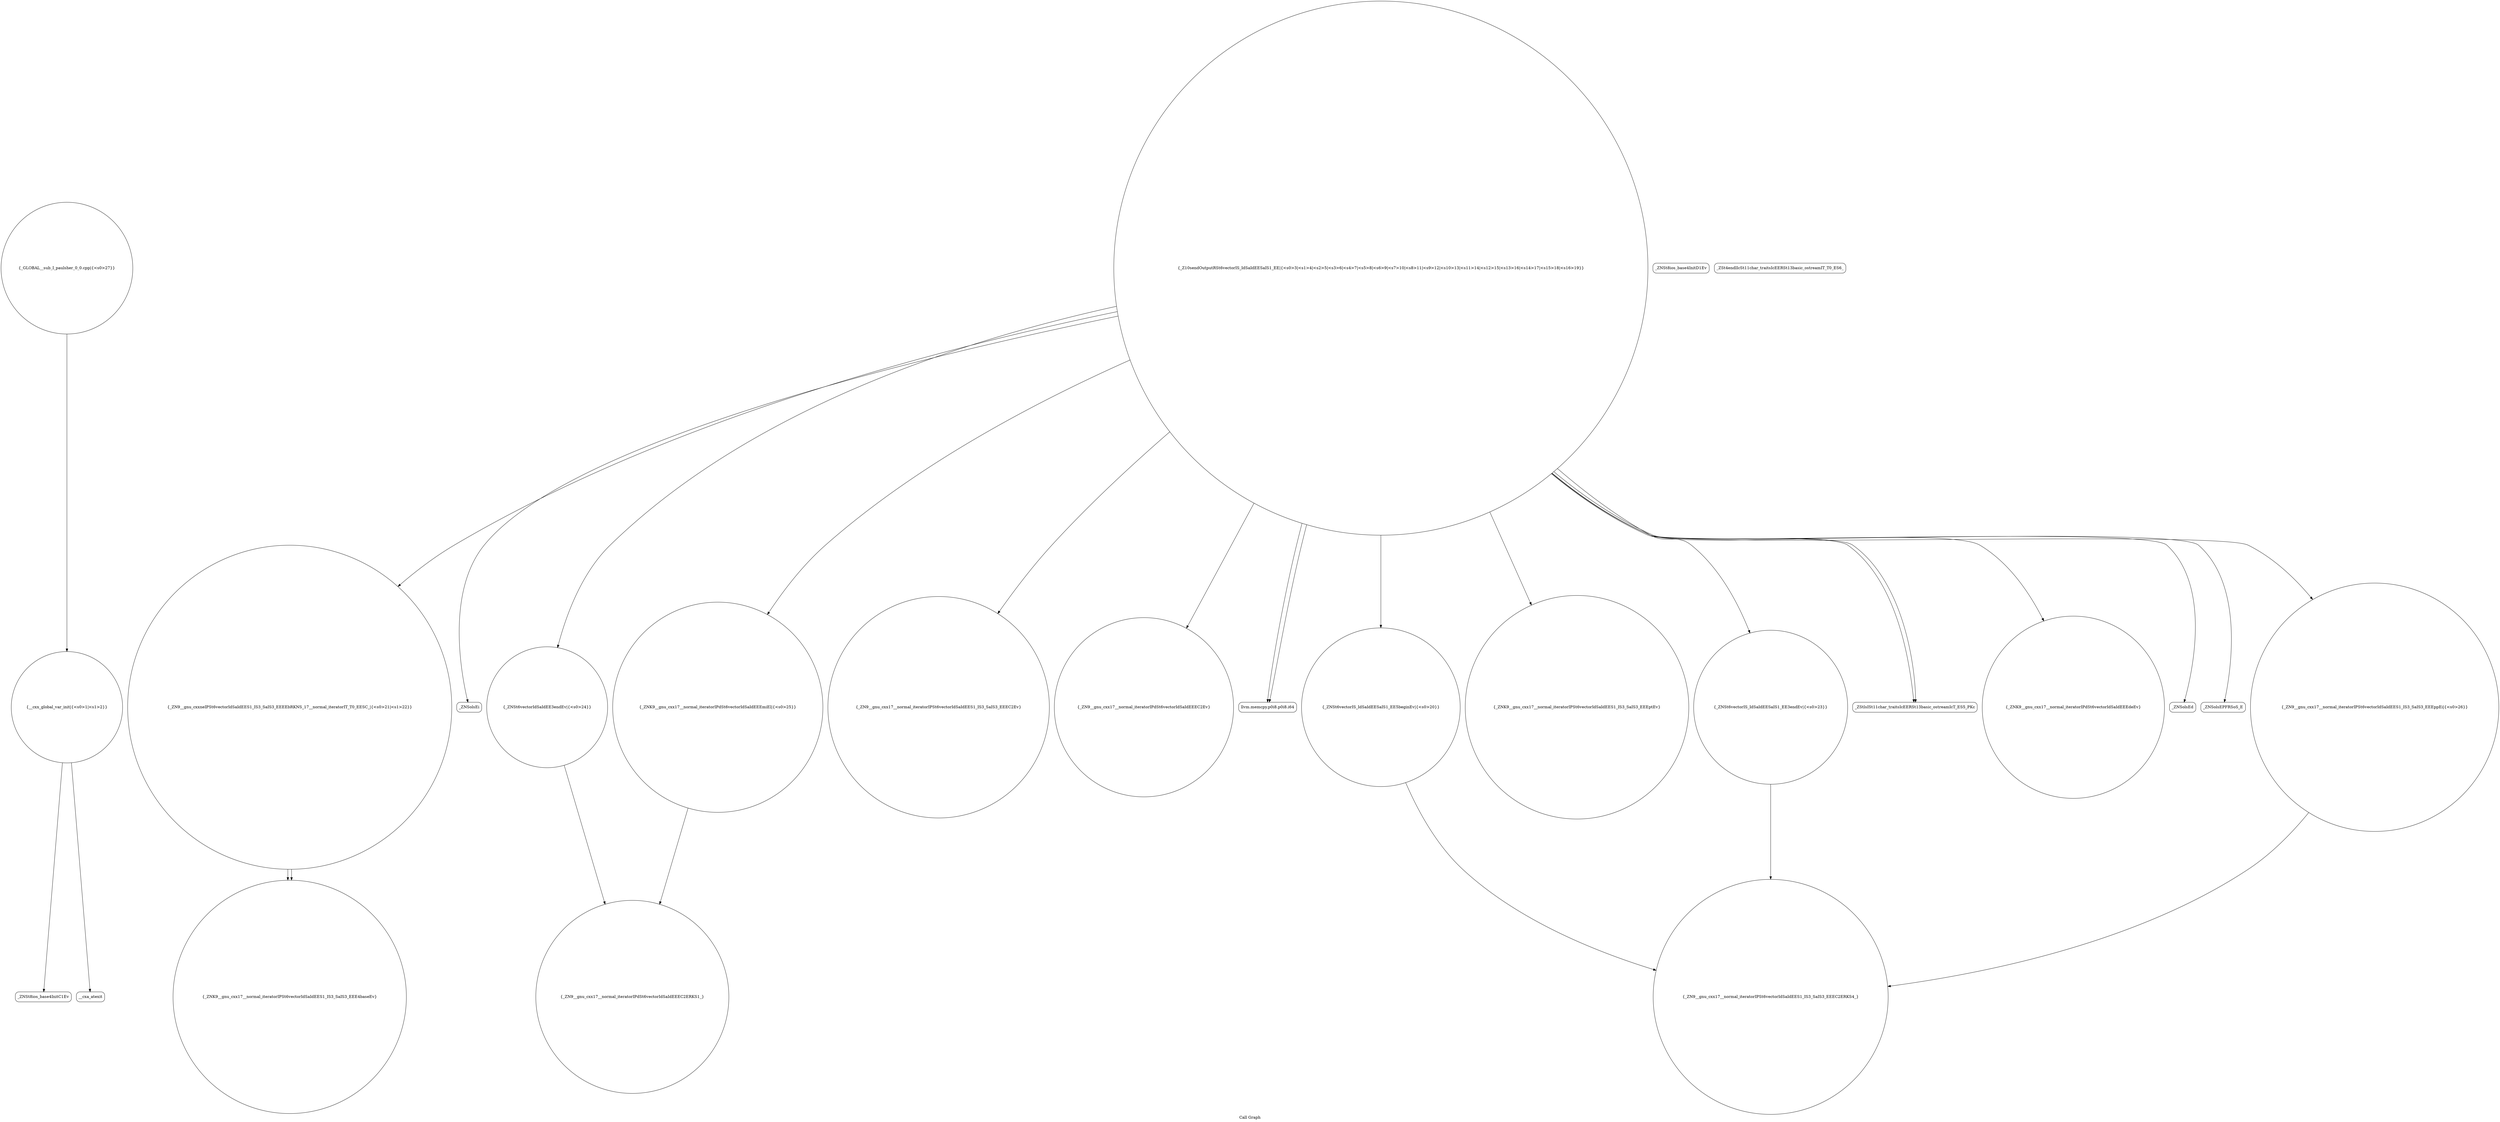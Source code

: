 digraph "Call Graph" {
	label="Call Graph";

	Node0x561a65143770 [shape=record,shape=circle,label="{__cxx_global_var_init|{<s0>1|<s1>2}}"];
	Node0x561a65143770:s0 -> Node0x561a65196720[color=black];
	Node0x561a65143770:s1 -> Node0x561a65196820[color=black];
	Node0x561a65196a20 [shape=record,shape=circle,label="{_ZNSt6vectorIS_IdSaIdEESaIS1_EE5beginEv|{<s0>20}}"];
	Node0x561a65196a20:s0 -> Node0x561a65197120[color=black];
	Node0x561a65196da0 [shape=record,shape=Mrecord,label="{_ZNSolsEi}"];
	Node0x561a65197120 [shape=record,shape=circle,label="{_ZN9__gnu_cxx17__normal_iteratorIPSt6vectorIdSaIdEES1_IS3_SaIS3_EEEC2ERKS4_}"];
	Node0x561a651967a0 [shape=record,shape=Mrecord,label="{_ZNSt8ios_base4InitD1Ev}"];
	Node0x561a65196b20 [shape=record,shape=circle,label="{_ZN9__gnu_cxxneIPSt6vectorIdSaIdEES1_IS3_SaIS3_EEEEbRKNS_17__normal_iteratorIT_T0_EESC_|{<s0>21|<s1>22}}"];
	Node0x561a65196b20:s0 -> Node0x561a651971a0[color=black];
	Node0x561a65196b20:s1 -> Node0x561a651971a0[color=black];
	Node0x561a65196ea0 [shape=record,shape=circle,label="{_ZNK9__gnu_cxx17__normal_iteratorIPdSt6vectorIdSaIdEEEmiEl|{<s0>25}}"];
	Node0x561a65196ea0:s0 -> Node0x561a65197220[color=black];
	Node0x561a65197220 [shape=record,shape=circle,label="{_ZN9__gnu_cxx17__normal_iteratorIPdSt6vectorIdSaIdEEEC2ERKS1_}"];
	Node0x561a651968a0 [shape=record,shape=circle,label="{_Z10sendOutputRSt6vectorIS_IdSaIdEESaIS1_EE|{<s0>3|<s1>4|<s2>5|<s3>6|<s4>7|<s5>8|<s6>9|<s7>10|<s8>11|<s9>12|<s10>13|<s11>14|<s12>15|<s13>16|<s14>17|<s15>18|<s16>19}}"];
	Node0x561a651968a0:s0 -> Node0x561a65196920[color=black];
	Node0x561a651968a0:s1 -> Node0x561a651969a0[color=black];
	Node0x561a651968a0:s2 -> Node0x561a65196a20[color=black];
	Node0x561a651968a0:s3 -> Node0x561a65196aa0[color=black];
	Node0x561a651968a0:s4 -> Node0x561a65196ba0[color=black];
	Node0x561a651968a0:s5 -> Node0x561a65196b20[color=black];
	Node0x561a651968a0:s6 -> Node0x561a65196c20[color=black];
	Node0x561a651968a0:s7 -> Node0x561a65196ca0[color=black];
	Node0x561a651968a0:s8 -> Node0x561a65196aa0[color=black];
	Node0x561a651968a0:s9 -> Node0x561a65196d20[color=black];
	Node0x561a651968a0:s10 -> Node0x561a65196da0[color=black];
	Node0x561a651968a0:s11 -> Node0x561a65196d20[color=black];
	Node0x561a651968a0:s12 -> Node0x561a65196ea0[color=black];
	Node0x561a651968a0:s13 -> Node0x561a65196f20[color=black];
	Node0x561a651968a0:s14 -> Node0x561a65196e20[color=black];
	Node0x561a651968a0:s15 -> Node0x561a65196fa0[color=black];
	Node0x561a651968a0:s16 -> Node0x561a651970a0[color=black];
	Node0x561a65196c20 [shape=record,shape=circle,label="{_ZNK9__gnu_cxx17__normal_iteratorIPSt6vectorIdSaIdEES1_IS3_SaIS3_EEEptEv}"];
	Node0x561a65196fa0 [shape=record,shape=Mrecord,label="{_ZNSolsEPFRSoS_E}"];
	Node0x561a651969a0 [shape=record,shape=circle,label="{_ZN9__gnu_cxx17__normal_iteratorIPdSt6vectorIdSaIdEEEC2Ev}"];
	Node0x561a65196d20 [shape=record,shape=Mrecord,label="{_ZStlsISt11char_traitsIcEERSt13basic_ostreamIcT_ES5_PKc}"];
	Node0x561a651970a0 [shape=record,shape=circle,label="{_ZN9__gnu_cxx17__normal_iteratorIPSt6vectorIdSaIdEES1_IS3_SaIS3_EEEppEi|{<s0>26}}"];
	Node0x561a651970a0:s0 -> Node0x561a65197120[color=black];
	Node0x561a65196720 [shape=record,shape=Mrecord,label="{_ZNSt8ios_base4InitC1Ev}"];
	Node0x561a65196aa0 [shape=record,shape=Mrecord,label="{llvm.memcpy.p0i8.p0i8.i64}"];
	Node0x561a65196e20 [shape=record,shape=Mrecord,label="{_ZNSolsEd}"];
	Node0x561a651971a0 [shape=record,shape=circle,label="{_ZNK9__gnu_cxx17__normal_iteratorIPSt6vectorIdSaIdEES1_IS3_SaIS3_EEE4baseEv}"];
	Node0x561a65196820 [shape=record,shape=Mrecord,label="{__cxa_atexit}"];
	Node0x561a65196ba0 [shape=record,shape=circle,label="{_ZNSt6vectorIS_IdSaIdEESaIS1_EE3endEv|{<s0>23}}"];
	Node0x561a65196ba0:s0 -> Node0x561a65197120[color=black];
	Node0x561a65196f20 [shape=record,shape=circle,label="{_ZNK9__gnu_cxx17__normal_iteratorIPdSt6vectorIdSaIdEEEdeEv}"];
	Node0x561a651972a0 [shape=record,shape=circle,label="{_GLOBAL__sub_I_paulsher_0_0.cpp|{<s0>27}}"];
	Node0x561a651972a0:s0 -> Node0x561a65143770[color=black];
	Node0x561a65196920 [shape=record,shape=circle,label="{_ZN9__gnu_cxx17__normal_iteratorIPSt6vectorIdSaIdEES1_IS3_SaIS3_EEEC2Ev}"];
	Node0x561a65196ca0 [shape=record,shape=circle,label="{_ZNSt6vectorIdSaIdEE3endEv|{<s0>24}}"];
	Node0x561a65196ca0:s0 -> Node0x561a65197220[color=black];
	Node0x561a65197020 [shape=record,shape=Mrecord,label="{_ZSt4endlIcSt11char_traitsIcEERSt13basic_ostreamIT_T0_ES6_}"];
}
